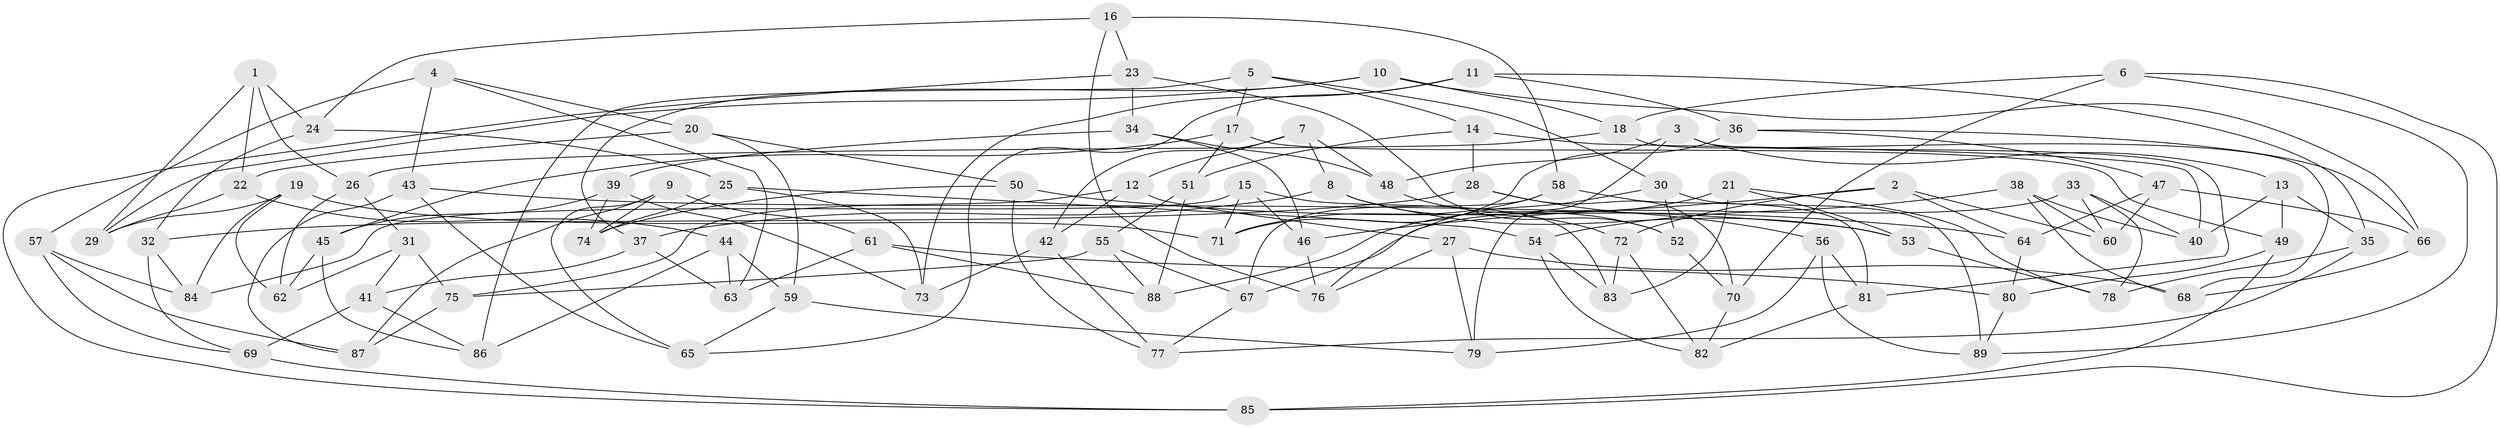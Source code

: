 // coarse degree distribution, {10: 0.047619047619047616, 4: 0.8253968253968254, 3: 0.06349206349206349, 9: 0.031746031746031744, 8: 0.031746031746031744}
// Generated by graph-tools (version 1.1) at 2025/53/03/04/25 22:53:35]
// undirected, 89 vertices, 178 edges
graph export_dot {
  node [color=gray90,style=filled];
  1;
  2;
  3;
  4;
  5;
  6;
  7;
  8;
  9;
  10;
  11;
  12;
  13;
  14;
  15;
  16;
  17;
  18;
  19;
  20;
  21;
  22;
  23;
  24;
  25;
  26;
  27;
  28;
  29;
  30;
  31;
  32;
  33;
  34;
  35;
  36;
  37;
  38;
  39;
  40;
  41;
  42;
  43;
  44;
  45;
  46;
  47;
  48;
  49;
  50;
  51;
  52;
  53;
  54;
  55;
  56;
  57;
  58;
  59;
  60;
  61;
  62;
  63;
  64;
  65;
  66;
  67;
  68;
  69;
  70;
  71;
  72;
  73;
  74;
  75;
  76;
  77;
  78;
  79;
  80;
  81;
  82;
  83;
  84;
  85;
  86;
  87;
  88;
  89;
  1 -- 26;
  1 -- 24;
  1 -- 29;
  1 -- 22;
  2 -- 46;
  2 -- 60;
  2 -- 64;
  2 -- 72;
  3 -- 81;
  3 -- 79;
  3 -- 13;
  3 -- 48;
  4 -- 63;
  4 -- 57;
  4 -- 20;
  4 -- 43;
  5 -- 14;
  5 -- 17;
  5 -- 30;
  5 -- 86;
  6 -- 18;
  6 -- 70;
  6 -- 89;
  6 -- 85;
  7 -- 42;
  7 -- 12;
  7 -- 8;
  7 -- 48;
  8 -- 37;
  8 -- 53;
  8 -- 72;
  9 -- 65;
  9 -- 87;
  9 -- 74;
  9 -- 61;
  10 -- 66;
  10 -- 37;
  10 -- 29;
  10 -- 18;
  11 -- 73;
  11 -- 65;
  11 -- 35;
  11 -- 36;
  12 -- 42;
  12 -- 27;
  12 -- 75;
  13 -- 40;
  13 -- 49;
  13 -- 35;
  14 -- 51;
  14 -- 28;
  14 -- 40;
  15 -- 71;
  15 -- 83;
  15 -- 46;
  15 -- 84;
  16 -- 23;
  16 -- 76;
  16 -- 24;
  16 -- 58;
  17 -- 49;
  17 -- 51;
  17 -- 45;
  18 -- 26;
  18 -- 68;
  19 -- 29;
  19 -- 71;
  19 -- 62;
  19 -- 84;
  20 -- 50;
  20 -- 22;
  20 -- 59;
  21 -- 53;
  21 -- 88;
  21 -- 78;
  21 -- 83;
  22 -- 44;
  22 -- 29;
  23 -- 85;
  23 -- 52;
  23 -- 34;
  24 -- 25;
  24 -- 32;
  25 -- 54;
  25 -- 73;
  25 -- 74;
  26 -- 31;
  26 -- 62;
  27 -- 68;
  27 -- 79;
  27 -- 76;
  28 -- 56;
  28 -- 32;
  28 -- 70;
  30 -- 76;
  30 -- 52;
  30 -- 89;
  31 -- 62;
  31 -- 75;
  31 -- 41;
  32 -- 69;
  32 -- 84;
  33 -- 78;
  33 -- 60;
  33 -- 40;
  33 -- 67;
  34 -- 39;
  34 -- 46;
  34 -- 48;
  35 -- 77;
  35 -- 78;
  36 -- 47;
  36 -- 71;
  36 -- 66;
  37 -- 63;
  37 -- 41;
  38 -- 40;
  38 -- 54;
  38 -- 60;
  38 -- 68;
  39 -- 45;
  39 -- 74;
  39 -- 73;
  41 -- 86;
  41 -- 69;
  42 -- 73;
  42 -- 77;
  43 -- 65;
  43 -- 87;
  43 -- 53;
  44 -- 59;
  44 -- 63;
  44 -- 86;
  45 -- 86;
  45 -- 62;
  46 -- 76;
  47 -- 64;
  47 -- 60;
  47 -- 66;
  48 -- 52;
  49 -- 85;
  49 -- 80;
  50 -- 74;
  50 -- 77;
  50 -- 64;
  51 -- 55;
  51 -- 88;
  52 -- 70;
  53 -- 78;
  54 -- 82;
  54 -- 83;
  55 -- 75;
  55 -- 67;
  55 -- 88;
  56 -- 89;
  56 -- 79;
  56 -- 81;
  57 -- 69;
  57 -- 87;
  57 -- 84;
  58 -- 71;
  58 -- 67;
  58 -- 81;
  59 -- 79;
  59 -- 65;
  61 -- 80;
  61 -- 88;
  61 -- 63;
  64 -- 80;
  66 -- 68;
  67 -- 77;
  69 -- 85;
  70 -- 82;
  72 -- 83;
  72 -- 82;
  75 -- 87;
  80 -- 89;
  81 -- 82;
}
